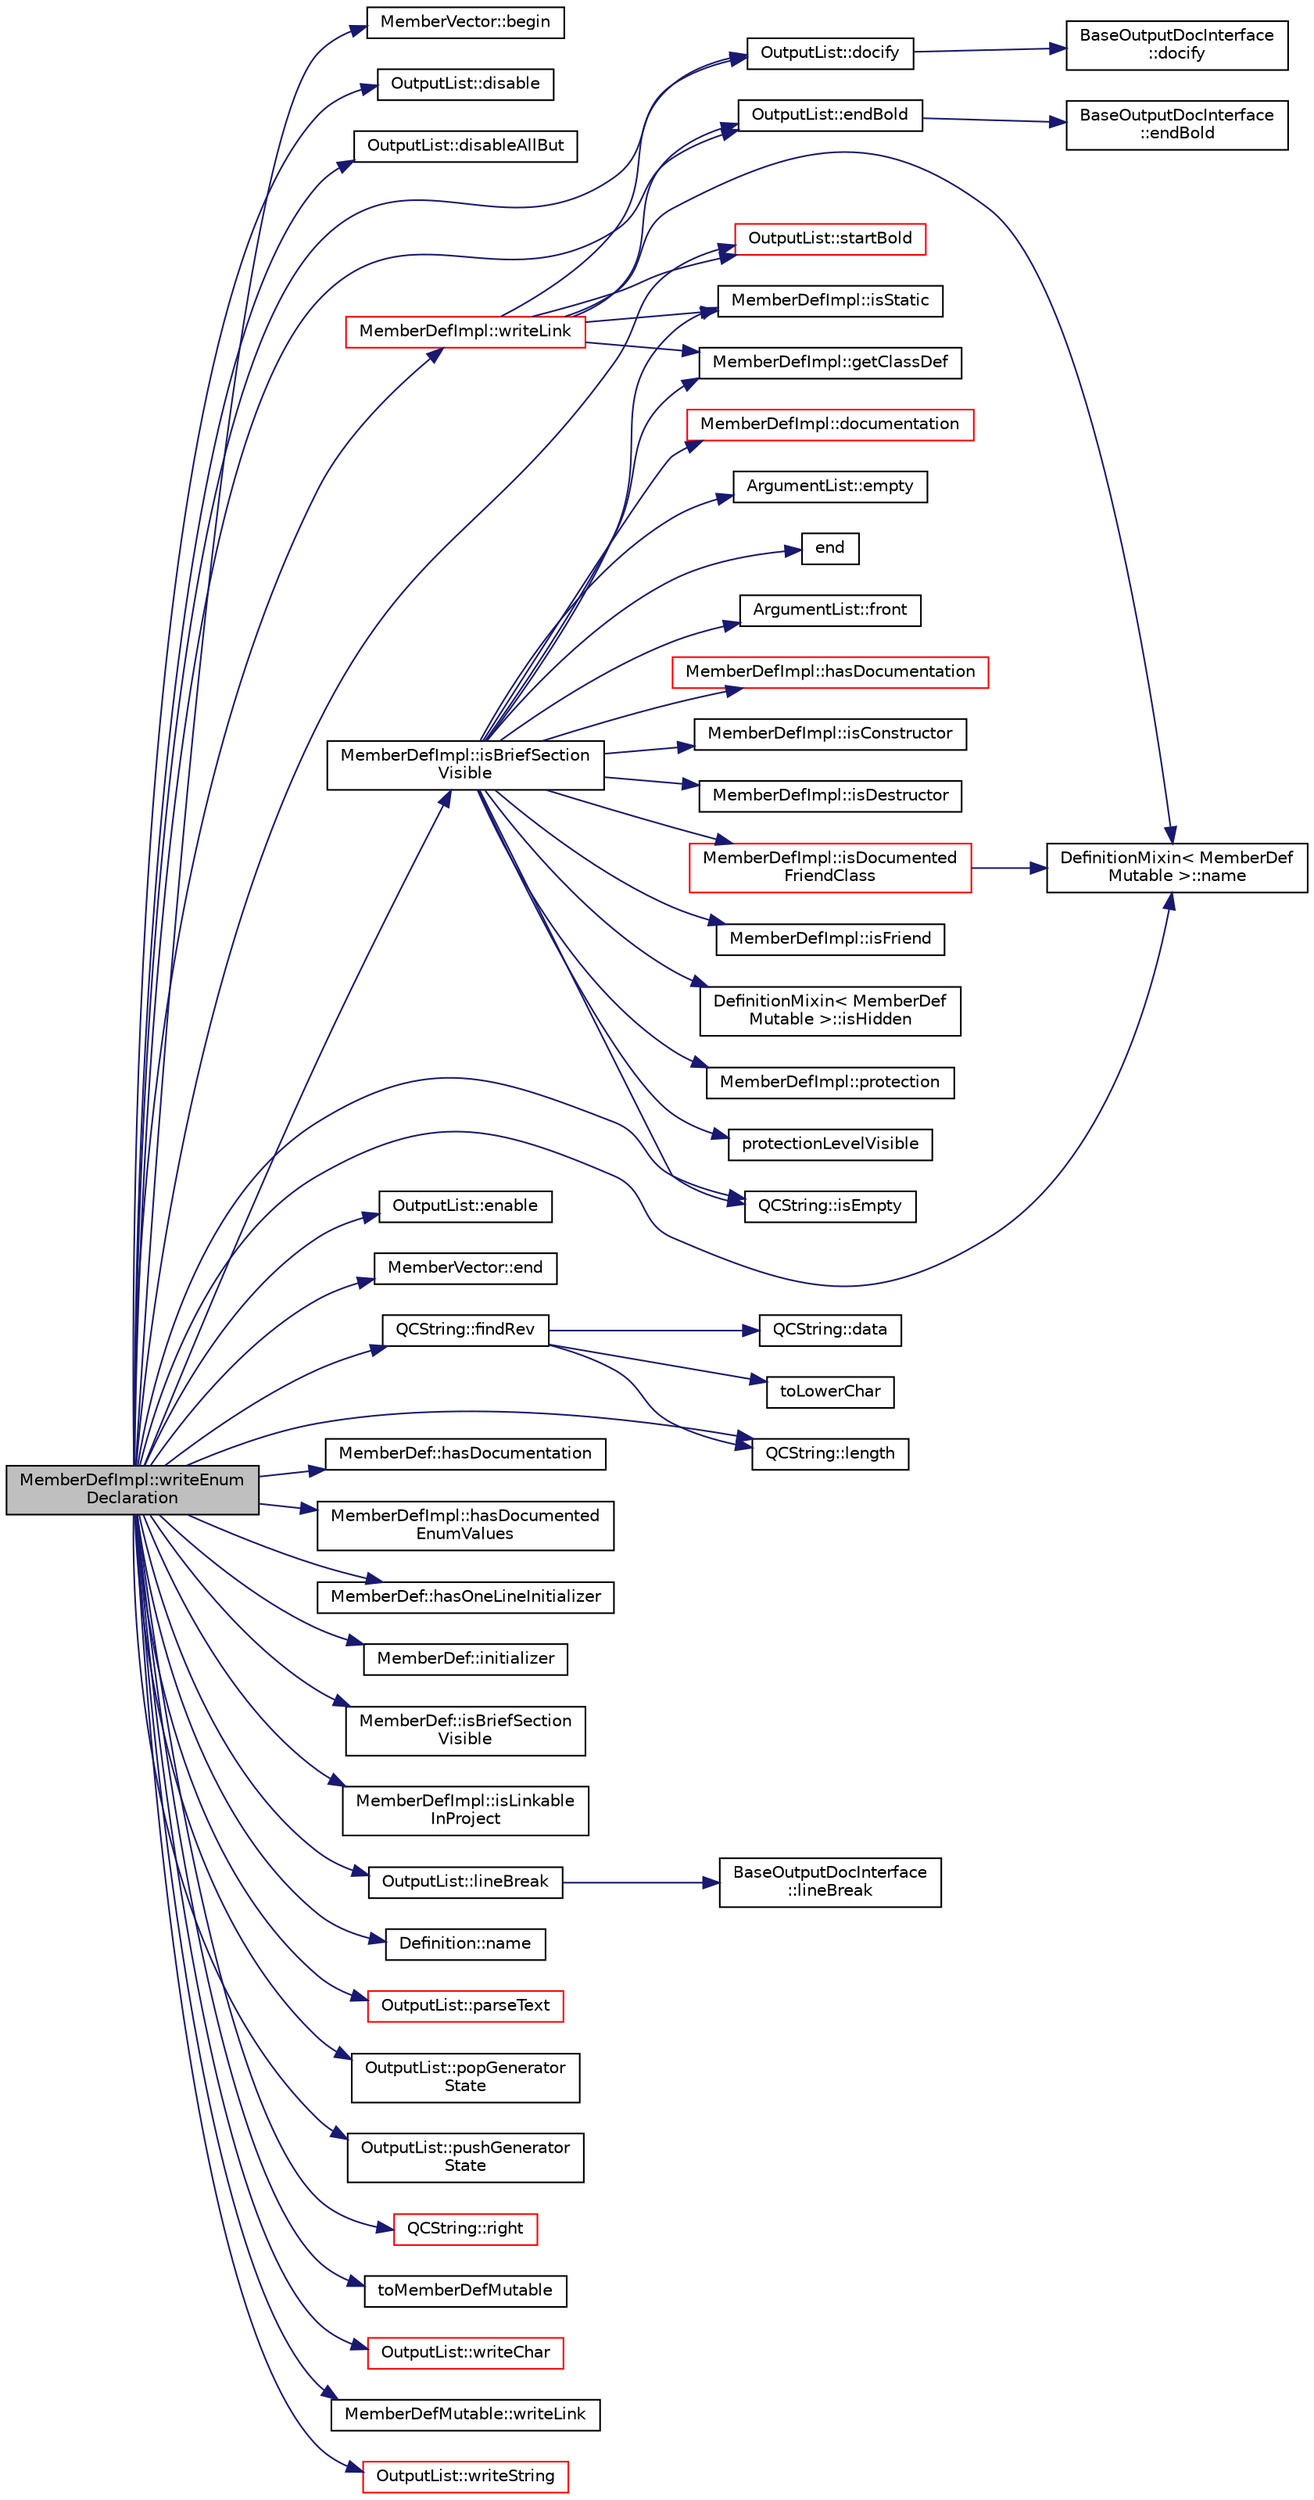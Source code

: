 digraph "MemberDefImpl::writeEnumDeclaration"
{
 // LATEX_PDF_SIZE
  edge [fontname="Helvetica",fontsize="10",labelfontname="Helvetica",labelfontsize="10"];
  node [fontname="Helvetica",fontsize="10",shape=record];
  rankdir="LR";
  Node1 [label="MemberDefImpl::writeEnum\lDeclaration",height=0.2,width=0.4,color="black", fillcolor="grey75", style="filled", fontcolor="black",tooltip=" "];
  Node1 -> Node2 [color="midnightblue",fontsize="10",style="solid",fontname="Helvetica"];
  Node2 [label="MemberVector::begin",height=0.2,width=0.4,color="black", fillcolor="white", style="filled",URL="$classMemberVector.html#a76d2d74b5095e7f5e0268f48f77e0f39",tooltip=" "];
  Node1 -> Node3 [color="midnightblue",fontsize="10",style="solid",fontname="Helvetica"];
  Node3 [label="OutputList::disable",height=0.2,width=0.4,color="black", fillcolor="white", style="filled",URL="$classOutputList.html#a22f8c17b8c14518aa55f8af3c2abab0f",tooltip=" "];
  Node1 -> Node4 [color="midnightblue",fontsize="10",style="solid",fontname="Helvetica"];
  Node4 [label="OutputList::disableAllBut",height=0.2,width=0.4,color="black", fillcolor="white", style="filled",URL="$classOutputList.html#a73f9be626eea01f1ccd1b446dcf2c003",tooltip=" "];
  Node1 -> Node5 [color="midnightblue",fontsize="10",style="solid",fontname="Helvetica"];
  Node5 [label="OutputList::docify",height=0.2,width=0.4,color="black", fillcolor="white", style="filled",URL="$classOutputList.html#a5647a62e8819abb6e6b2378a7c115bbd",tooltip=" "];
  Node5 -> Node6 [color="midnightblue",fontsize="10",style="solid",fontname="Helvetica"];
  Node6 [label="BaseOutputDocInterface\l::docify",height=0.2,width=0.4,color="black", fillcolor="white", style="filled",URL="$classBaseOutputDocInterface.html#a45a57ff89e8df4aa6a5e521d2be6321b",tooltip=" "];
  Node1 -> Node7 [color="midnightblue",fontsize="10",style="solid",fontname="Helvetica"];
  Node7 [label="OutputList::enable",height=0.2,width=0.4,color="black", fillcolor="white", style="filled",URL="$classOutputList.html#a4006394472d6c49f7db435628832c49d",tooltip=" "];
  Node1 -> Node8 [color="midnightblue",fontsize="10",style="solid",fontname="Helvetica"];
  Node8 [label="MemberVector::end",height=0.2,width=0.4,color="black", fillcolor="white", style="filled",URL="$classMemberVector.html#a723df70931d8129690ff50eb9239f8f0",tooltip=" "];
  Node1 -> Node9 [color="midnightblue",fontsize="10",style="solid",fontname="Helvetica"];
  Node9 [label="OutputList::endBold",height=0.2,width=0.4,color="black", fillcolor="white", style="filled",URL="$classOutputList.html#aa3f855a4e60d2a7c6769b66d43c69b23",tooltip=" "];
  Node9 -> Node10 [color="midnightblue",fontsize="10",style="solid",fontname="Helvetica"];
  Node10 [label="BaseOutputDocInterface\l::endBold",height=0.2,width=0.4,color="black", fillcolor="white", style="filled",URL="$classBaseOutputDocInterface.html#a2a17911ba778f8efac83999fb5d190d9",tooltip=" "];
  Node1 -> Node11 [color="midnightblue",fontsize="10",style="solid",fontname="Helvetica"];
  Node11 [label="QCString::findRev",height=0.2,width=0.4,color="black", fillcolor="white", style="filled",URL="$classQCString.html#ab47a6435c16d61d04fb448f1080b4e26",tooltip=" "];
  Node11 -> Node12 [color="midnightblue",fontsize="10",style="solid",fontname="Helvetica"];
  Node12 [label="QCString::data",height=0.2,width=0.4,color="black", fillcolor="white", style="filled",URL="$classQCString.html#ac3aa3ac1a1c36d3305eba22a2eb0d098",tooltip=" "];
  Node11 -> Node13 [color="midnightblue",fontsize="10",style="solid",fontname="Helvetica"];
  Node13 [label="QCString::length",height=0.2,width=0.4,color="black", fillcolor="white", style="filled",URL="$classQCString.html#ac52596733e9110b778019946d73fb268",tooltip=" "];
  Node11 -> Node14 [color="midnightblue",fontsize="10",style="solid",fontname="Helvetica"];
  Node14 [label="toLowerChar",height=0.2,width=0.4,color="black", fillcolor="white", style="filled",URL="$qcstring_8cpp.html#a4e545641f98651d4fb8299b407721f9b",tooltip=" "];
  Node1 -> Node15 [color="midnightblue",fontsize="10",style="solid",fontname="Helvetica"];
  Node15 [label="MemberDef::hasDocumentation",height=0.2,width=0.4,color="black", fillcolor="white", style="filled",URL="$classMemberDef.html#a40773db7375c32a925527c7a5f145b8f",tooltip=" "];
  Node1 -> Node16 [color="midnightblue",fontsize="10",style="solid",fontname="Helvetica"];
  Node16 [label="MemberDefImpl::hasDocumented\lEnumValues",height=0.2,width=0.4,color="black", fillcolor="white", style="filled",URL="$classMemberDefImpl.html#a627449c62129614217db90ce0e9ee983",tooltip=" "];
  Node1 -> Node17 [color="midnightblue",fontsize="10",style="solid",fontname="Helvetica"];
  Node17 [label="MemberDef::hasOneLineInitializer",height=0.2,width=0.4,color="black", fillcolor="white", style="filled",URL="$classMemberDef.html#aa7bcaaff6e07e660a124d779a1300218",tooltip=" "];
  Node1 -> Node18 [color="midnightblue",fontsize="10",style="solid",fontname="Helvetica"];
  Node18 [label="MemberDef::initializer",height=0.2,width=0.4,color="black", fillcolor="white", style="filled",URL="$classMemberDef.html#afe9302d711e627fdd4e9eb7c393ceeb5",tooltip=" "];
  Node1 -> Node19 [color="midnightblue",fontsize="10",style="solid",fontname="Helvetica"];
  Node19 [label="MemberDefImpl::isBriefSection\lVisible",height=0.2,width=0.4,color="black", fillcolor="white", style="filled",URL="$classMemberDefImpl.html#a9373866c64be41bbfbc82f068318fdfb",tooltip=" "];
  Node19 -> Node20 [color="midnightblue",fontsize="10",style="solid",fontname="Helvetica"];
  Node20 [label="MemberDefImpl::documentation",height=0.2,width=0.4,color="red", fillcolor="white", style="filled",URL="$classMemberDefImpl.html#a322ddeca4f92e8bbfc9d2e6f2534896a",tooltip=" "];
  Node19 -> Node24 [color="midnightblue",fontsize="10",style="solid",fontname="Helvetica"];
  Node24 [label="ArgumentList::empty",height=0.2,width=0.4,color="black", fillcolor="white", style="filled",URL="$classArgumentList.html#aaa15ddcfdb06a535a3398f1dc73d336d",tooltip=" "];
  Node19 -> Node25 [color="midnightblue",fontsize="10",style="solid",fontname="Helvetica"];
  Node25 [label="end",height=0.2,width=0.4,color="black", fillcolor="white", style="filled",URL="$dir_8cpp.html#abb4720f72b574f81dc4f7aea0e653a64",tooltip=" "];
  Node19 -> Node26 [color="midnightblue",fontsize="10",style="solid",fontname="Helvetica"];
  Node26 [label="ArgumentList::front",height=0.2,width=0.4,color="black", fillcolor="white", style="filled",URL="$classArgumentList.html#a3c86608e0790d8d86314bf4bc24936c2",tooltip=" "];
  Node19 -> Node27 [color="midnightblue",fontsize="10",style="solid",fontname="Helvetica"];
  Node27 [label="MemberDefImpl::getClassDef",height=0.2,width=0.4,color="black", fillcolor="white", style="filled",URL="$classMemberDefImpl.html#a1dba2c12d549ab8bc342acc193243619",tooltip=" "];
  Node19 -> Node28 [color="midnightblue",fontsize="10",style="solid",fontname="Helvetica"];
  Node28 [label="MemberDefImpl::hasDocumentation",height=0.2,width=0.4,color="red", fillcolor="white", style="filled",URL="$classMemberDefImpl.html#ad9046a5f65b5b4b534dac0cba6b5628a",tooltip=" "];
  Node19 -> Node36 [color="midnightblue",fontsize="10",style="solid",fontname="Helvetica"];
  Node36 [label="MemberDefImpl::isConstructor",height=0.2,width=0.4,color="black", fillcolor="white", style="filled",URL="$classMemberDefImpl.html#a53258a3284bb542525db4cbf32f64fa2",tooltip=" "];
  Node19 -> Node37 [color="midnightblue",fontsize="10",style="solid",fontname="Helvetica"];
  Node37 [label="MemberDefImpl::isDestructor",height=0.2,width=0.4,color="black", fillcolor="white", style="filled",URL="$classMemberDefImpl.html#a33e3f398ae49a3523e57177b4d96157e",tooltip=" "];
  Node19 -> Node38 [color="midnightblue",fontsize="10",style="solid",fontname="Helvetica"];
  Node38 [label="MemberDefImpl::isDocumented\lFriendClass",height=0.2,width=0.4,color="red", fillcolor="white", style="filled",URL="$classMemberDefImpl.html#aa4d62de34805238c0dc0d89c01bdbc51",tooltip=" "];
  Node38 -> Node47 [color="midnightblue",fontsize="10",style="solid",fontname="Helvetica"];
  Node47 [label="DefinitionMixin\< MemberDef\lMutable \>::name",height=0.2,width=0.4,color="black", fillcolor="white", style="filled",URL="$classDefinitionMixin.html#a03a95195d1616701c67a11d38b2b22bf",tooltip=" "];
  Node19 -> Node33 [color="midnightblue",fontsize="10",style="solid",fontname="Helvetica"];
  Node33 [label="QCString::isEmpty",height=0.2,width=0.4,color="black", fillcolor="white", style="filled",URL="$classQCString.html#a621c4090d69ad7d05ef8e5234376c3d8",tooltip=" "];
  Node19 -> Node43 [color="midnightblue",fontsize="10",style="solid",fontname="Helvetica"];
  Node43 [label="MemberDefImpl::isFriend",height=0.2,width=0.4,color="black", fillcolor="white", style="filled",URL="$classMemberDefImpl.html#a394f873538e4011f56fb363238f5f40a",tooltip=" "];
  Node19 -> Node48 [color="midnightblue",fontsize="10",style="solid",fontname="Helvetica"];
  Node48 [label="DefinitionMixin\< MemberDef\lMutable \>::isHidden",height=0.2,width=0.4,color="black", fillcolor="white", style="filled",URL="$classDefinitionMixin.html#a0d5cde471271f675ae0bd77dc62c0822",tooltip=" "];
  Node19 -> Node49 [color="midnightblue",fontsize="10",style="solid",fontname="Helvetica"];
  Node49 [label="MemberDefImpl::isStatic",height=0.2,width=0.4,color="black", fillcolor="white", style="filled",URL="$classMemberDefImpl.html#af80c5d6facfd46c03e74671039b42fc1",tooltip=" "];
  Node19 -> Node50 [color="midnightblue",fontsize="10",style="solid",fontname="Helvetica"];
  Node50 [label="MemberDefImpl::protection",height=0.2,width=0.4,color="black", fillcolor="white", style="filled",URL="$classMemberDefImpl.html#ab7ad45c42a2c41162235d9c96c69c142",tooltip=" "];
  Node19 -> Node51 [color="midnightblue",fontsize="10",style="solid",fontname="Helvetica"];
  Node51 [label="protectionLevelVisible",height=0.2,width=0.4,color="black", fillcolor="white", style="filled",URL="$util_8cpp.html#a1e07db76938eb8a2bb8c79b2d0ec4980",tooltip=" "];
  Node1 -> Node52 [color="midnightblue",fontsize="10",style="solid",fontname="Helvetica"];
  Node52 [label="MemberDef::isBriefSection\lVisible",height=0.2,width=0.4,color="black", fillcolor="white", style="filled",URL="$classMemberDef.html#ad1902fdf699e7983c0dfc20a0e8192da",tooltip=" "];
  Node1 -> Node33 [color="midnightblue",fontsize="10",style="solid",fontname="Helvetica"];
  Node1 -> Node53 [color="midnightblue",fontsize="10",style="solid",fontname="Helvetica"];
  Node53 [label="MemberDefImpl::isLinkable\lInProject",height=0.2,width=0.4,color="black", fillcolor="white", style="filled",URL="$classMemberDefImpl.html#a775d1f7eb92d9daa781184bbb30301c4",tooltip=" "];
  Node1 -> Node13 [color="midnightblue",fontsize="10",style="solid",fontname="Helvetica"];
  Node1 -> Node54 [color="midnightblue",fontsize="10",style="solid",fontname="Helvetica"];
  Node54 [label="OutputList::lineBreak",height=0.2,width=0.4,color="black", fillcolor="white", style="filled",URL="$classOutputList.html#adfbaf25ba726ceec65db99fec11ec2ef",tooltip=" "];
  Node54 -> Node55 [color="midnightblue",fontsize="10",style="solid",fontname="Helvetica"];
  Node55 [label="BaseOutputDocInterface\l::lineBreak",height=0.2,width=0.4,color="black", fillcolor="white", style="filled",URL="$classBaseOutputDocInterface.html#ae4b641d1d40e6c01ba2f303f0189b592",tooltip=" "];
  Node1 -> Node47 [color="midnightblue",fontsize="10",style="solid",fontname="Helvetica"];
  Node1 -> Node56 [color="midnightblue",fontsize="10",style="solid",fontname="Helvetica"];
  Node56 [label="Definition::name",height=0.2,width=0.4,color="black", fillcolor="white", style="filled",URL="$classDefinition.html#a9374fedd7f64fea7e0e164302d1a9e61",tooltip=" "];
  Node1 -> Node57 [color="midnightblue",fontsize="10",style="solid",fontname="Helvetica"];
  Node57 [label="OutputList::parseText",height=0.2,width=0.4,color="red", fillcolor="white", style="filled",URL="$classOutputList.html#adfdcf2ba925f05be8beb8cf43deb168a",tooltip=" "];
  Node1 -> Node86 [color="midnightblue",fontsize="10",style="solid",fontname="Helvetica"];
  Node86 [label="OutputList::popGenerator\lState",height=0.2,width=0.4,color="black", fillcolor="white", style="filled",URL="$classOutputList.html#a94eb1af2ea07425ef1faa539d24adcf8",tooltip=" "];
  Node1 -> Node87 [color="midnightblue",fontsize="10",style="solid",fontname="Helvetica"];
  Node87 [label="OutputList::pushGenerator\lState",height=0.2,width=0.4,color="black", fillcolor="white", style="filled",URL="$classOutputList.html#a885957a64f7d87aefb663c4ec903188f",tooltip=" "];
  Node1 -> Node88 [color="midnightblue",fontsize="10",style="solid",fontname="Helvetica"];
  Node88 [label="QCString::right",height=0.2,width=0.4,color="red", fillcolor="white", style="filled",URL="$classQCString.html#a8f4aa5417f6a834f28c7148a1fe262d5",tooltip=" "];
  Node1 -> Node89 [color="midnightblue",fontsize="10",style="solid",fontname="Helvetica"];
  Node89 [label="OutputList::startBold",height=0.2,width=0.4,color="red", fillcolor="white", style="filled",URL="$classOutputList.html#a796018ee85949771252f36fea9a288d0",tooltip=" "];
  Node1 -> Node91 [color="midnightblue",fontsize="10",style="solid",fontname="Helvetica"];
  Node91 [label="toMemberDefMutable",height=0.2,width=0.4,color="black", fillcolor="white", style="filled",URL="$memberdef_8cpp.html#a9ea80ba313803ae565f05ce1c8eb6bb5",tooltip=" "];
  Node1 -> Node92 [color="midnightblue",fontsize="10",style="solid",fontname="Helvetica"];
  Node92 [label="OutputList::writeChar",height=0.2,width=0.4,color="red", fillcolor="white", style="filled",URL="$classOutputList.html#a188c7a8f0a0dc35ec5ea0f8b4a491d33",tooltip=" "];
  Node1 -> Node94 [color="midnightblue",fontsize="10",style="solid",fontname="Helvetica"];
  Node94 [label="MemberDefImpl::writeLink",height=0.2,width=0.4,color="red", fillcolor="white", style="filled",URL="$classMemberDefImpl.html#a51b16eeed9810aff3b6cd7e2f0ec268a",tooltip=" "];
  Node94 -> Node5 [color="midnightblue",fontsize="10",style="solid",fontname="Helvetica"];
  Node94 -> Node9 [color="midnightblue",fontsize="10",style="solid",fontname="Helvetica"];
  Node94 -> Node27 [color="midnightblue",fontsize="10",style="solid",fontname="Helvetica"];
  Node94 -> Node49 [color="midnightblue",fontsize="10",style="solid",fontname="Helvetica"];
  Node94 -> Node47 [color="midnightblue",fontsize="10",style="solid",fontname="Helvetica"];
  Node94 -> Node89 [color="midnightblue",fontsize="10",style="solid",fontname="Helvetica"];
  Node1 -> Node155 [color="midnightblue",fontsize="10",style="solid",fontname="Helvetica"];
  Node155 [label="MemberDefMutable::writeLink",height=0.2,width=0.4,color="black", fillcolor="white", style="filled",URL="$classMemberDefMutable.html#a61ae8f29b78fad11d771eab0ee7e2bf8",tooltip=" "];
  Node1 -> Node156 [color="midnightblue",fontsize="10",style="solid",fontname="Helvetica"];
  Node156 [label="OutputList::writeString",height=0.2,width=0.4,color="red", fillcolor="white", style="filled",URL="$classOutputList.html#a07cac8a8981da35314f77d8f3edb7f76",tooltip=" "];
}
